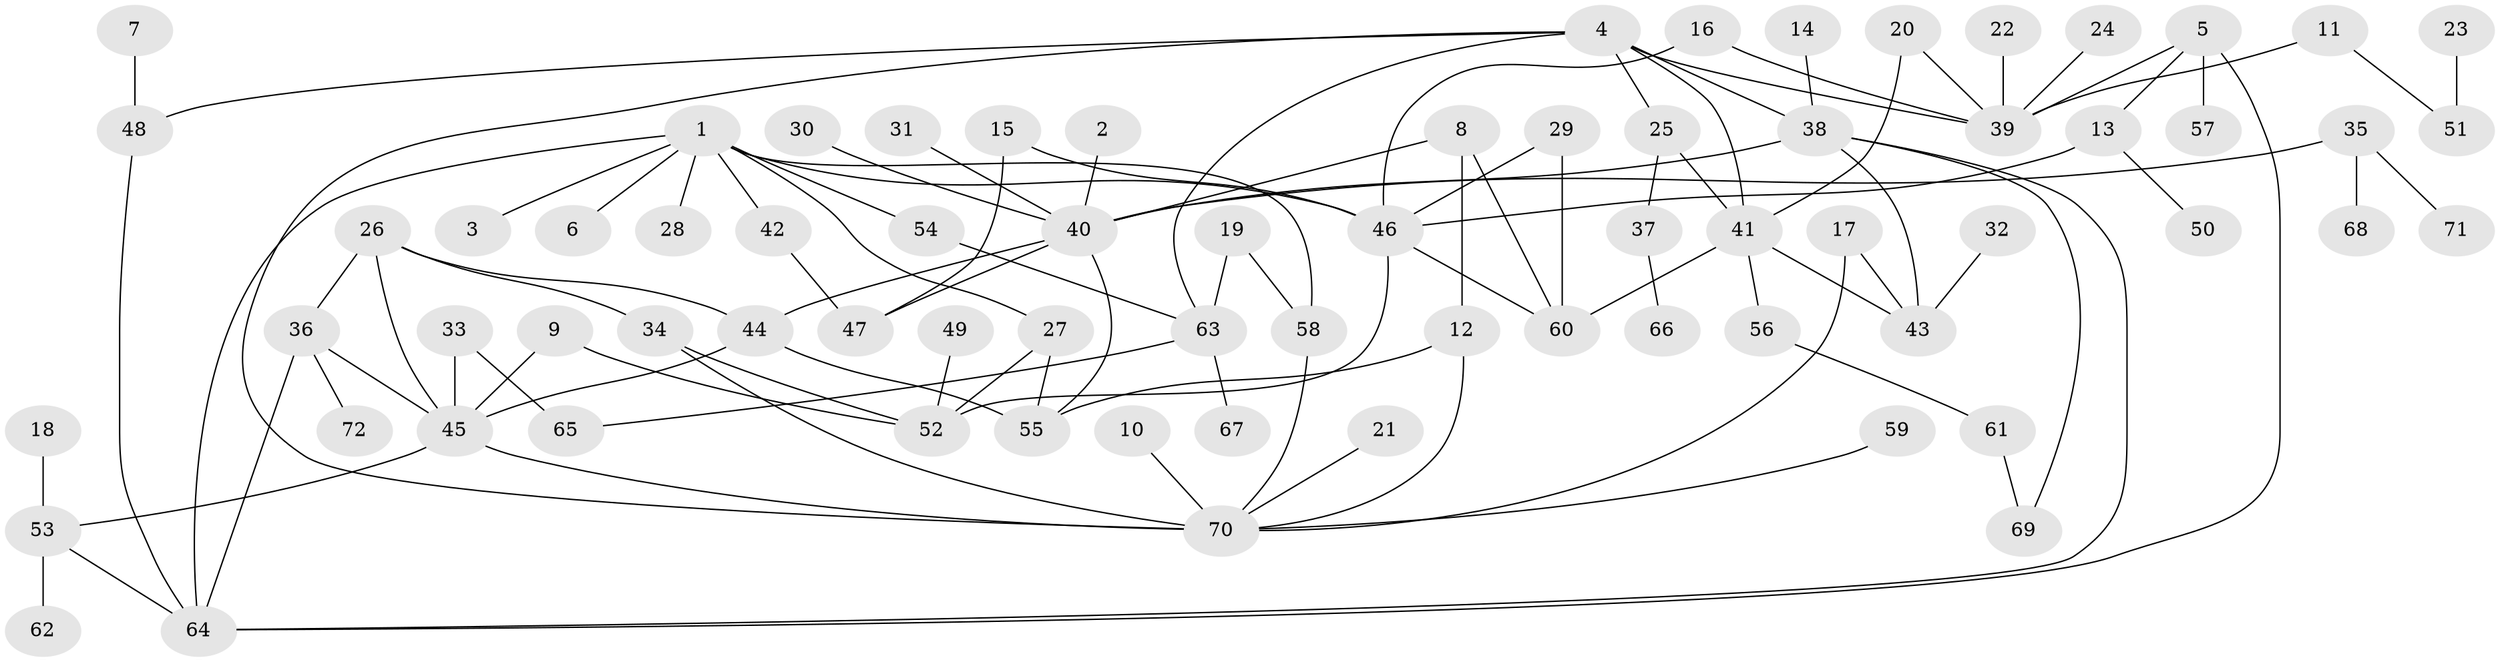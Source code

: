// original degree distribution, {7: 0.041666666666666664, 5: 0.034722222222222224, 3: 0.1527777777777778, 6: 0.034722222222222224, 4: 0.0763888888888889, 1: 0.3680555555555556, 10: 0.006944444444444444, 2: 0.2847222222222222}
// Generated by graph-tools (version 1.1) at 2025/25/03/09/25 03:25:30]
// undirected, 72 vertices, 102 edges
graph export_dot {
graph [start="1"]
  node [color=gray90,style=filled];
  1;
  2;
  3;
  4;
  5;
  6;
  7;
  8;
  9;
  10;
  11;
  12;
  13;
  14;
  15;
  16;
  17;
  18;
  19;
  20;
  21;
  22;
  23;
  24;
  25;
  26;
  27;
  28;
  29;
  30;
  31;
  32;
  33;
  34;
  35;
  36;
  37;
  38;
  39;
  40;
  41;
  42;
  43;
  44;
  45;
  46;
  47;
  48;
  49;
  50;
  51;
  52;
  53;
  54;
  55;
  56;
  57;
  58;
  59;
  60;
  61;
  62;
  63;
  64;
  65;
  66;
  67;
  68;
  69;
  70;
  71;
  72;
  1 -- 3 [weight=1.0];
  1 -- 6 [weight=1.0];
  1 -- 27 [weight=1.0];
  1 -- 28 [weight=1.0];
  1 -- 42 [weight=1.0];
  1 -- 46 [weight=1.0];
  1 -- 54 [weight=1.0];
  1 -- 58 [weight=1.0];
  1 -- 64 [weight=1.0];
  2 -- 40 [weight=1.0];
  4 -- 25 [weight=1.0];
  4 -- 38 [weight=2.0];
  4 -- 39 [weight=1.0];
  4 -- 41 [weight=1.0];
  4 -- 48 [weight=1.0];
  4 -- 63 [weight=1.0];
  4 -- 70 [weight=2.0];
  5 -- 13 [weight=1.0];
  5 -- 39 [weight=1.0];
  5 -- 57 [weight=1.0];
  5 -- 64 [weight=1.0];
  7 -- 48 [weight=1.0];
  8 -- 12 [weight=1.0];
  8 -- 40 [weight=1.0];
  8 -- 60 [weight=1.0];
  9 -- 45 [weight=1.0];
  9 -- 52 [weight=1.0];
  10 -- 70 [weight=1.0];
  11 -- 39 [weight=1.0];
  11 -- 51 [weight=1.0];
  12 -- 55 [weight=1.0];
  12 -- 70 [weight=1.0];
  13 -- 46 [weight=1.0];
  13 -- 50 [weight=1.0];
  14 -- 38 [weight=1.0];
  15 -- 46 [weight=1.0];
  15 -- 47 [weight=1.0];
  16 -- 39 [weight=1.0];
  16 -- 46 [weight=1.0];
  17 -- 43 [weight=1.0];
  17 -- 70 [weight=1.0];
  18 -- 53 [weight=1.0];
  19 -- 58 [weight=1.0];
  19 -- 63 [weight=1.0];
  20 -- 39 [weight=1.0];
  20 -- 41 [weight=1.0];
  21 -- 70 [weight=1.0];
  22 -- 39 [weight=1.0];
  23 -- 51 [weight=1.0];
  24 -- 39 [weight=1.0];
  25 -- 37 [weight=1.0];
  25 -- 41 [weight=1.0];
  26 -- 34 [weight=1.0];
  26 -- 36 [weight=1.0];
  26 -- 44 [weight=1.0];
  26 -- 45 [weight=1.0];
  27 -- 52 [weight=1.0];
  27 -- 55 [weight=1.0];
  29 -- 46 [weight=1.0];
  29 -- 60 [weight=1.0];
  30 -- 40 [weight=1.0];
  31 -- 40 [weight=1.0];
  32 -- 43 [weight=1.0];
  33 -- 45 [weight=1.0];
  33 -- 65 [weight=1.0];
  34 -- 52 [weight=1.0];
  34 -- 70 [weight=1.0];
  35 -- 40 [weight=1.0];
  35 -- 68 [weight=1.0];
  35 -- 71 [weight=1.0];
  36 -- 45 [weight=1.0];
  36 -- 64 [weight=1.0];
  36 -- 72 [weight=1.0];
  37 -- 66 [weight=1.0];
  38 -- 40 [weight=1.0];
  38 -- 43 [weight=1.0];
  38 -- 64 [weight=1.0];
  38 -- 69 [weight=1.0];
  40 -- 44 [weight=1.0];
  40 -- 47 [weight=1.0];
  40 -- 55 [weight=1.0];
  41 -- 43 [weight=1.0];
  41 -- 56 [weight=1.0];
  41 -- 60 [weight=1.0];
  42 -- 47 [weight=1.0];
  44 -- 45 [weight=1.0];
  44 -- 55 [weight=1.0];
  45 -- 53 [weight=1.0];
  45 -- 70 [weight=1.0];
  46 -- 52 [weight=1.0];
  46 -- 60 [weight=1.0];
  48 -- 64 [weight=1.0];
  49 -- 52 [weight=1.0];
  53 -- 62 [weight=1.0];
  53 -- 64 [weight=1.0];
  54 -- 63 [weight=1.0];
  56 -- 61 [weight=1.0];
  58 -- 70 [weight=1.0];
  59 -- 70 [weight=1.0];
  61 -- 69 [weight=1.0];
  63 -- 65 [weight=1.0];
  63 -- 67 [weight=1.0];
}
